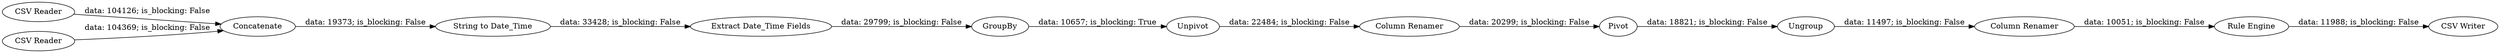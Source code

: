 digraph {
	"1153451203724833360_31" [label=Unpivot]
	"1153451203724833360_5" [label="Extract Date_Time Fields"]
	"1153451203724833360_2" [label="CSV Reader"]
	"1153451203724833360_1" [label="CSV Reader"]
	"1153451203724833360_26" [label=Pivot]
	"1153451203724833360_25" [label="Column Renamer"]
	"1153451203724833360_3" [label="String to Date_Time"]
	"1153451203724833360_29" [label="Rule Engine"]
	"1153451203724833360_28" [label=Ungroup]
	"1153451203724833360_27" [label="Column Renamer"]
	"1153451203724833360_33" [label="CSV Writer"]
	"1153451203724833360_24" [label=GroupBy]
	"1153451203724833360_8" [label=Concatenate]
	"1153451203724833360_1" -> "1153451203724833360_8" [label="data: 104369; is_blocking: False"]
	"1153451203724833360_25" -> "1153451203724833360_26" [label="data: 20299; is_blocking: False"]
	"1153451203724833360_27" -> "1153451203724833360_29" [label="data: 10051; is_blocking: False"]
	"1153451203724833360_3" -> "1153451203724833360_5" [label="data: 33428; is_blocking: False"]
	"1153451203724833360_24" -> "1153451203724833360_31" [label="data: 10657; is_blocking: True"]
	"1153451203724833360_2" -> "1153451203724833360_8" [label="data: 104126; is_blocking: False"]
	"1153451203724833360_31" -> "1153451203724833360_25" [label="data: 22484; is_blocking: False"]
	"1153451203724833360_8" -> "1153451203724833360_3" [label="data: 19373; is_blocking: False"]
	"1153451203724833360_28" -> "1153451203724833360_27" [label="data: 11497; is_blocking: False"]
	"1153451203724833360_29" -> "1153451203724833360_33" [label="data: 11988; is_blocking: False"]
	"1153451203724833360_26" -> "1153451203724833360_28" [label="data: 18821; is_blocking: False"]
	"1153451203724833360_5" -> "1153451203724833360_24" [label="data: 29799; is_blocking: False"]
	rankdir=LR
}
